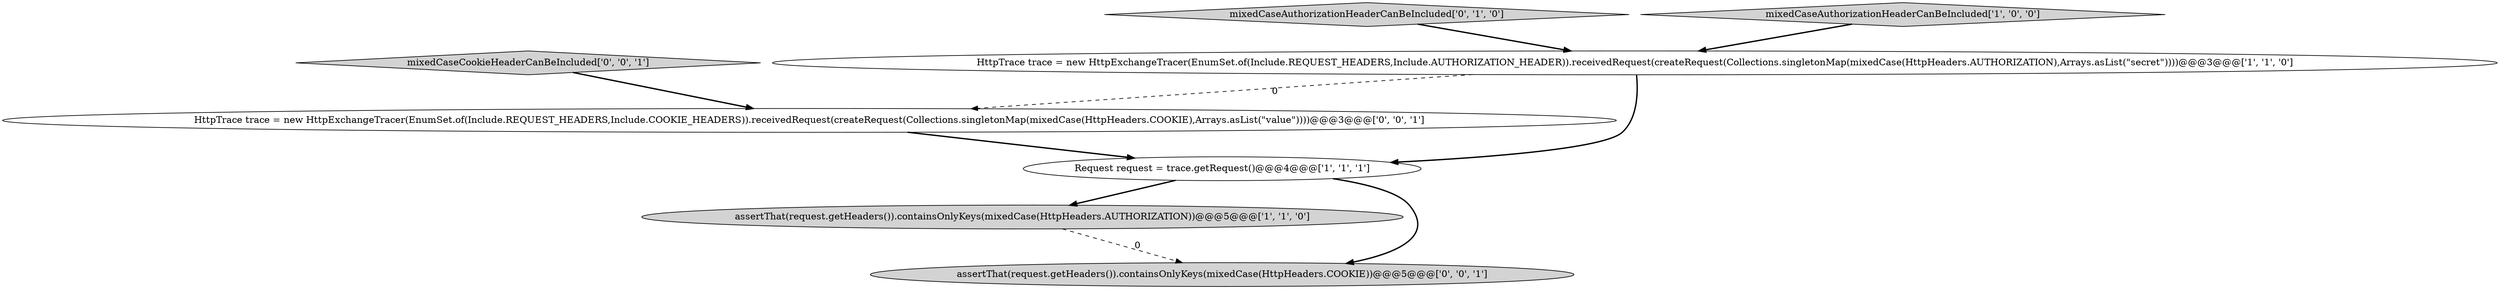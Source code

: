 digraph {
0 [style = filled, label = "Request request = trace.getRequest()@@@4@@@['1', '1', '1']", fillcolor = white, shape = ellipse image = "AAA0AAABBB1BBB"];
1 [style = filled, label = "HttpTrace trace = new HttpExchangeTracer(EnumSet.of(Include.REQUEST_HEADERS,Include.AUTHORIZATION_HEADER)).receivedRequest(createRequest(Collections.singletonMap(mixedCase(HttpHeaders.AUTHORIZATION),Arrays.asList(\"secret\"))))@@@3@@@['1', '1', '0']", fillcolor = white, shape = ellipse image = "AAA0AAABBB1BBB"];
3 [style = filled, label = "assertThat(request.getHeaders()).containsOnlyKeys(mixedCase(HttpHeaders.AUTHORIZATION))@@@5@@@['1', '1', '0']", fillcolor = lightgray, shape = ellipse image = "AAA0AAABBB1BBB"];
5 [style = filled, label = "assertThat(request.getHeaders()).containsOnlyKeys(mixedCase(HttpHeaders.COOKIE))@@@5@@@['0', '0', '1']", fillcolor = lightgray, shape = ellipse image = "AAA0AAABBB3BBB"];
4 [style = filled, label = "mixedCaseAuthorizationHeaderCanBeIncluded['0', '1', '0']", fillcolor = lightgray, shape = diamond image = "AAA0AAABBB2BBB"];
6 [style = filled, label = "mixedCaseCookieHeaderCanBeIncluded['0', '0', '1']", fillcolor = lightgray, shape = diamond image = "AAA0AAABBB3BBB"];
2 [style = filled, label = "mixedCaseAuthorizationHeaderCanBeIncluded['1', '0', '0']", fillcolor = lightgray, shape = diamond image = "AAA0AAABBB1BBB"];
7 [style = filled, label = "HttpTrace trace = new HttpExchangeTracer(EnumSet.of(Include.REQUEST_HEADERS,Include.COOKIE_HEADERS)).receivedRequest(createRequest(Collections.singletonMap(mixedCase(HttpHeaders.COOKIE),Arrays.asList(\"value\"))))@@@3@@@['0', '0', '1']", fillcolor = white, shape = ellipse image = "AAA0AAABBB3BBB"];
0->3 [style = bold, label=""];
3->5 [style = dashed, label="0"];
4->1 [style = bold, label=""];
7->0 [style = bold, label=""];
1->0 [style = bold, label=""];
1->7 [style = dashed, label="0"];
6->7 [style = bold, label=""];
2->1 [style = bold, label=""];
0->5 [style = bold, label=""];
}
